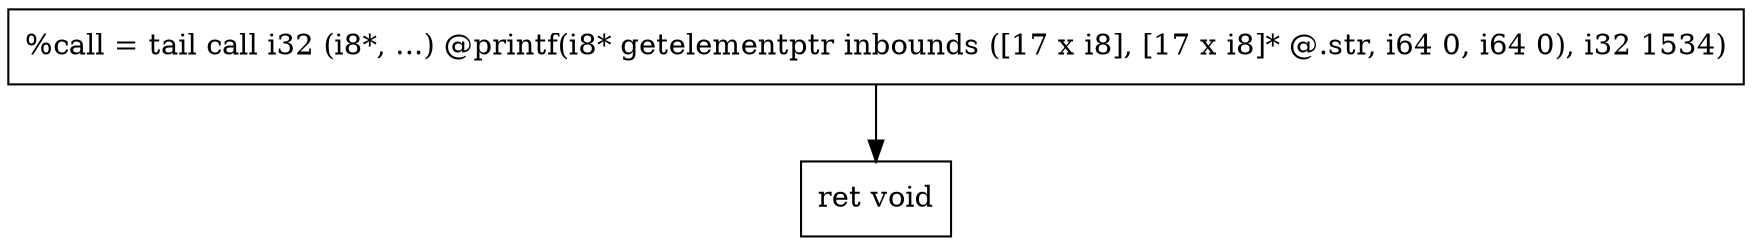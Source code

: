 digraph "CDFG for'func' function" {
	Node0x5557e817d848[shape=record, label="  %call = tail call i32 (i8*, ...) @printf(i8* getelementptr inbounds ([17 x i8], [17 x i8]* @.str, i64 0, i64 0), i32 1534)"]
	Node0x5557e817d910[shape=record, label="  ret void"]
	Node0x5557e817d848 -> Node0x5557e817d910
edge [color=red]
}

